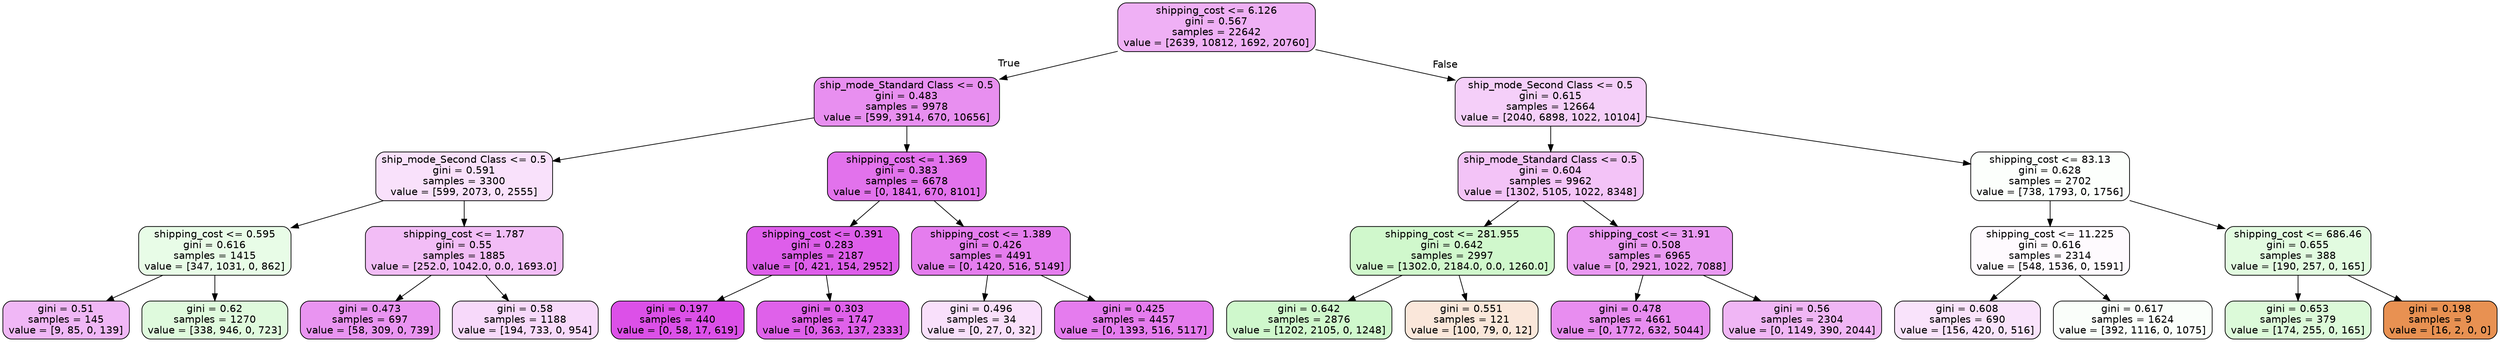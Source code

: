 digraph Tree {
node [shape=box, style="filled, rounded", color="black", fontname="helvetica"] ;
edge [fontname="helvetica"] ;
0 [label="shipping_cost <= 6.126\ngini = 0.567\nsamples = 22642\nvalue = [2639, 10812, 1692, 20760]", fillcolor="#efb0f5"] ;
1 [label="ship_mode_Standard Class <= 0.5\ngini = 0.483\nsamples = 9978\nvalue = [599, 3914, 670, 10656]", fillcolor="#e88ff0"] ;
0 -> 1 [labeldistance=2.5, labelangle=45, headlabel="True"] ;
2 [label="ship_mode_Second Class <= 0.5\ngini = 0.591\nsamples = 3300\nvalue = [599, 2073, 0, 2555]", fillcolor="#f9e1fb"] ;
1 -> 2 ;
3 [label="shipping_cost <= 0.595\ngini = 0.616\nsamples = 1415\nvalue = [347, 1031, 0, 862]", fillcolor="#e8fce7"] ;
2 -> 3 ;
4 [label="gini = 0.51\nsamples = 145\nvalue = [9, 85, 0, 139]", fillcolor="#f0b7f6"] ;
3 -> 4 ;
5 [label="gini = 0.62\nsamples = 1270\nvalue = [338, 946, 0, 723]", fillcolor="#dffadd"] ;
3 -> 5 ;
6 [label="shipping_cost <= 1.787\ngini = 0.55\nsamples = 1885\nvalue = [252.0, 1042.0, 0.0, 1693.0]", fillcolor="#f2bdf6"] ;
2 -> 6 ;
7 [label="gini = 0.473\nsamples = 697\nvalue = [58, 309, 0, 739]", fillcolor="#e994f1"] ;
6 -> 7 ;
8 [label="gini = 0.58\nsamples = 1188\nvalue = [194, 733, 0, 954]", fillcolor="#f7d9fa"] ;
6 -> 8 ;
9 [label="shipping_cost <= 1.369\ngini = 0.383\nsamples = 6678\nvalue = [0, 1841, 670, 8101]", fillcolor="#e272ec"] ;
1 -> 9 ;
10 [label="shipping_cost <= 0.391\ngini = 0.283\nsamples = 2187\nvalue = [0, 421, 154, 2952]", fillcolor="#de5eea"] ;
9 -> 10 ;
11 [label="gini = 0.197\nsamples = 440\nvalue = [0, 58, 17, 619]", fillcolor="#dc50e8"] ;
10 -> 11 ;
12 [label="gini = 0.303\nsamples = 1747\nvalue = [0, 363, 137, 2333]", fillcolor="#df61ea"] ;
10 -> 12 ;
13 [label="shipping_cost <= 1.389\ngini = 0.426\nsamples = 4491\nvalue = [0, 1420, 516, 5149]", fillcolor="#e57dee"] ;
9 -> 13 ;
14 [label="gini = 0.496\nsamples = 34\nvalue = [0, 27, 0, 32]", fillcolor="#f9e0fb"] ;
13 -> 14 ;
15 [label="gini = 0.425\nsamples = 4457\nvalue = [0, 1393, 516, 5117]", fillcolor="#e57cee"] ;
13 -> 15 ;
16 [label="ship_mode_Second Class <= 0.5\ngini = 0.615\nsamples = 12664\nvalue = [2040, 6898, 1022, 10104]", fillcolor="#f5cff9"] ;
0 -> 16 [labeldistance=2.5, labelangle=-45, headlabel="False"] ;
17 [label="ship_mode_Standard Class <= 0.5\ngini = 0.604\nsamples = 9962\nvalue = [1302, 5105, 1022, 8348]", fillcolor="#f3c3f7"] ;
16 -> 17 ;
18 [label="shipping_cost <= 281.955\ngini = 0.642\nsamples = 2997\nvalue = [1302.0, 2184.0, 0.0, 1260.0]", fillcolor="#d0f8cc"] ;
17 -> 18 ;
19 [label="gini = 0.642\nsamples = 2876\nvalue = [1202, 2105, 0, 1248]", fillcolor="#cff8cc"] ;
18 -> 19 ;
20 [label="gini = 0.551\nsamples = 121\nvalue = [100, 79, 0, 12]", fillcolor="#fae7da"] ;
18 -> 20 ;
21 [label="shipping_cost <= 31.91\ngini = 0.508\nsamples = 6965\nvalue = [0, 2921, 1022, 7088]", fillcolor="#ea99f2"] ;
17 -> 21 ;
22 [label="gini = 0.478\nsamples = 4661\nvalue = [0, 1772, 632, 5044]", fillcolor="#e88df0"] ;
21 -> 22 ;
23 [label="gini = 0.56\nsamples = 2304\nvalue = [0, 1149, 390, 2044]", fillcolor="#f0b6f5"] ;
21 -> 23 ;
24 [label="shipping_cost <= 83.13\ngini = 0.628\nsamples = 2702\nvalue = [738, 1793, 0, 1756]", fillcolor="#fcfffc"] ;
16 -> 24 ;
25 [label="shipping_cost <= 11.225\ngini = 0.616\nsamples = 2314\nvalue = [548, 1536, 0, 1591]", fillcolor="#fefafe"] ;
24 -> 25 ;
26 [label="gini = 0.608\nsamples = 690\nvalue = [156, 420, 0, 516]", fillcolor="#f9e3fb"] ;
25 -> 26 ;
27 [label="gini = 0.617\nsamples = 1624\nvalue = [392, 1116, 0, 1075]", fillcolor="#fafefa"] ;
25 -> 27 ;
28 [label="shipping_cost <= 686.46\ngini = 0.655\nsamples = 388\nvalue = [190, 257, 0, 165]", fillcolor="#e2fbe0"] ;
24 -> 28 ;
29 [label="gini = 0.653\nsamples = 379\nvalue = [174, 255, 0, 165]", fillcolor="#dcfad9"] ;
28 -> 29 ;
30 [label="gini = 0.198\nsamples = 9\nvalue = [16, 2, 0, 0]", fillcolor="#e89152"] ;
28 -> 30 ;
}